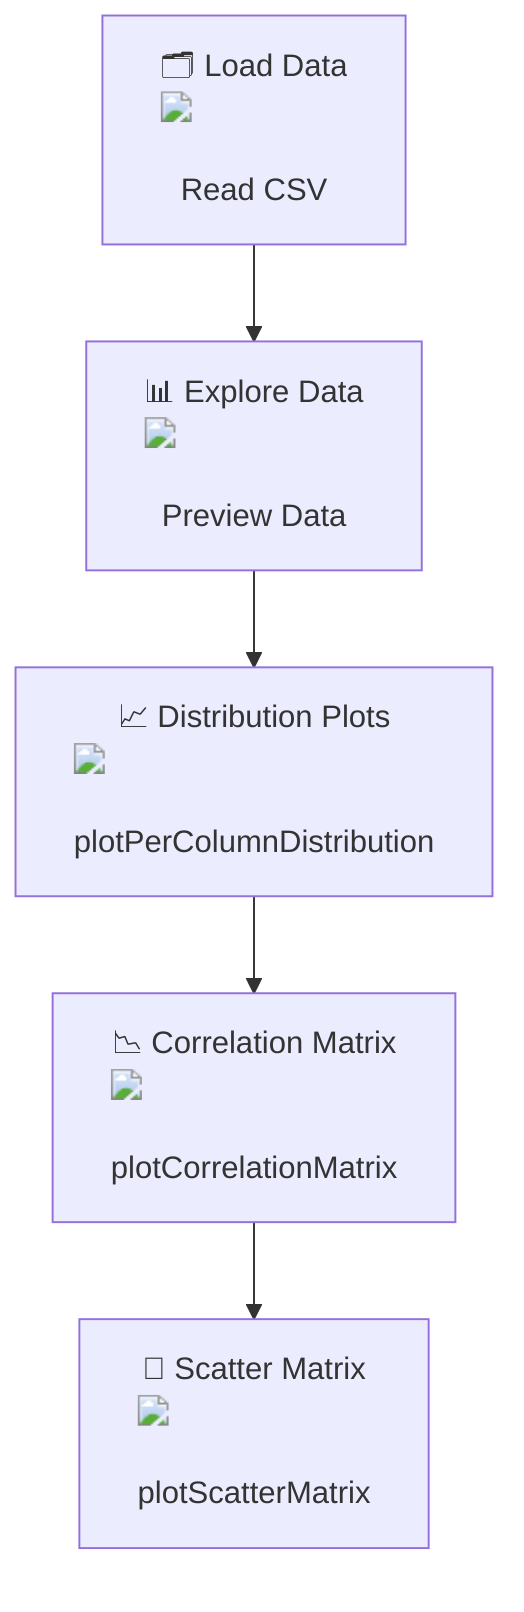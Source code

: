 graph TD;
    A["🗂️ Load Data <img src='file.svg'/><br/>Read CSV"] --> B["📊 Explore Data <img src='table.svg'/><br/>Preview Data"];
    B --> C["📈 Distribution Plots <img src='hist_template.svg'/> <br/> plotPerColumnDistribution"];
    C --> D["📉 Correlation Matrix <img src='boxplot_template.svg'/> <br/> plotCorrelationMatrix"];
    D --> E["🌌 Scatter Matrix <img src='scatter_plot_template.svg'/> <br/> plotScatterMatrix"];